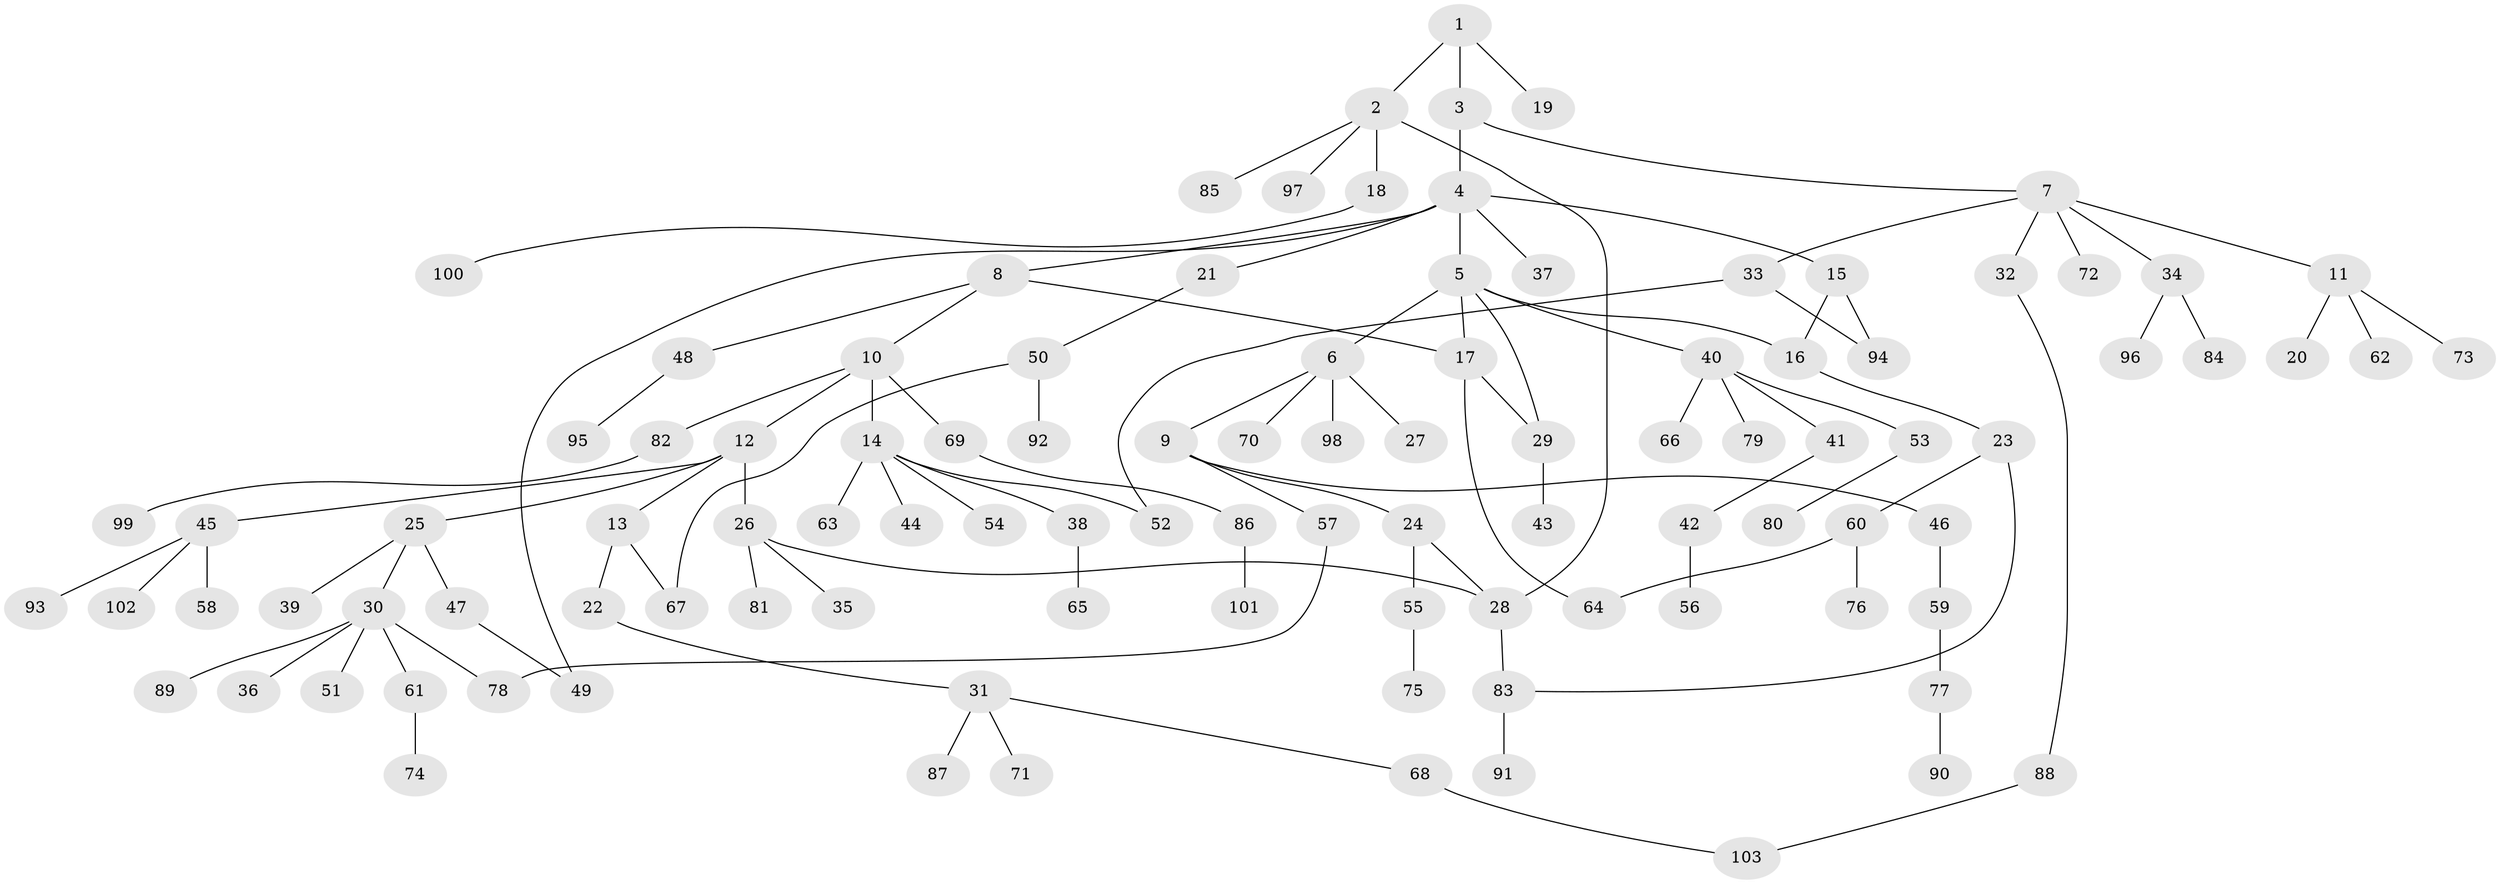 // coarse degree distribution, {2: 0.17647058823529413, 4: 0.07352941176470588, 3: 0.1323529411764706, 8: 0.014705882352941176, 7: 0.04411764705882353, 5: 0.07352941176470588, 1: 0.4852941176470588}
// Generated by graph-tools (version 1.1) at 2025/23/03/03/25 07:23:33]
// undirected, 103 vertices, 115 edges
graph export_dot {
graph [start="1"]
  node [color=gray90,style=filled];
  1;
  2;
  3;
  4;
  5;
  6;
  7;
  8;
  9;
  10;
  11;
  12;
  13;
  14;
  15;
  16;
  17;
  18;
  19;
  20;
  21;
  22;
  23;
  24;
  25;
  26;
  27;
  28;
  29;
  30;
  31;
  32;
  33;
  34;
  35;
  36;
  37;
  38;
  39;
  40;
  41;
  42;
  43;
  44;
  45;
  46;
  47;
  48;
  49;
  50;
  51;
  52;
  53;
  54;
  55;
  56;
  57;
  58;
  59;
  60;
  61;
  62;
  63;
  64;
  65;
  66;
  67;
  68;
  69;
  70;
  71;
  72;
  73;
  74;
  75;
  76;
  77;
  78;
  79;
  80;
  81;
  82;
  83;
  84;
  85;
  86;
  87;
  88;
  89;
  90;
  91;
  92;
  93;
  94;
  95;
  96;
  97;
  98;
  99;
  100;
  101;
  102;
  103;
  1 -- 2;
  1 -- 3;
  1 -- 19;
  2 -- 18;
  2 -- 28;
  2 -- 85;
  2 -- 97;
  3 -- 4;
  3 -- 7;
  4 -- 5;
  4 -- 8;
  4 -- 15;
  4 -- 21;
  4 -- 37;
  4 -- 49;
  5 -- 6;
  5 -- 16;
  5 -- 29;
  5 -- 40;
  5 -- 17;
  6 -- 9;
  6 -- 27;
  6 -- 70;
  6 -- 98;
  7 -- 11;
  7 -- 32;
  7 -- 33;
  7 -- 34;
  7 -- 72;
  8 -- 10;
  8 -- 17;
  8 -- 48;
  9 -- 24;
  9 -- 46;
  9 -- 57;
  10 -- 12;
  10 -- 14;
  10 -- 69;
  10 -- 82;
  11 -- 20;
  11 -- 62;
  11 -- 73;
  12 -- 13;
  12 -- 25;
  12 -- 26;
  12 -- 45;
  13 -- 22;
  13 -- 67;
  14 -- 38;
  14 -- 44;
  14 -- 54;
  14 -- 63;
  14 -- 52;
  15 -- 94;
  15 -- 16;
  16 -- 23;
  17 -- 64;
  17 -- 29;
  18 -- 100;
  21 -- 50;
  22 -- 31;
  23 -- 60;
  23 -- 83;
  24 -- 55;
  24 -- 28;
  25 -- 30;
  25 -- 39;
  25 -- 47;
  26 -- 35;
  26 -- 81;
  26 -- 28;
  28 -- 83;
  29 -- 43;
  30 -- 36;
  30 -- 51;
  30 -- 61;
  30 -- 89;
  30 -- 78;
  31 -- 68;
  31 -- 71;
  31 -- 87;
  32 -- 88;
  33 -- 52;
  33 -- 94;
  34 -- 84;
  34 -- 96;
  38 -- 65;
  40 -- 41;
  40 -- 53;
  40 -- 66;
  40 -- 79;
  41 -- 42;
  42 -- 56;
  45 -- 58;
  45 -- 93;
  45 -- 102;
  46 -- 59;
  47 -- 49;
  48 -- 95;
  50 -- 67;
  50 -- 92;
  53 -- 80;
  55 -- 75;
  57 -- 78;
  59 -- 77;
  60 -- 64;
  60 -- 76;
  61 -- 74;
  68 -- 103;
  69 -- 86;
  77 -- 90;
  82 -- 99;
  83 -- 91;
  86 -- 101;
  88 -- 103;
}
